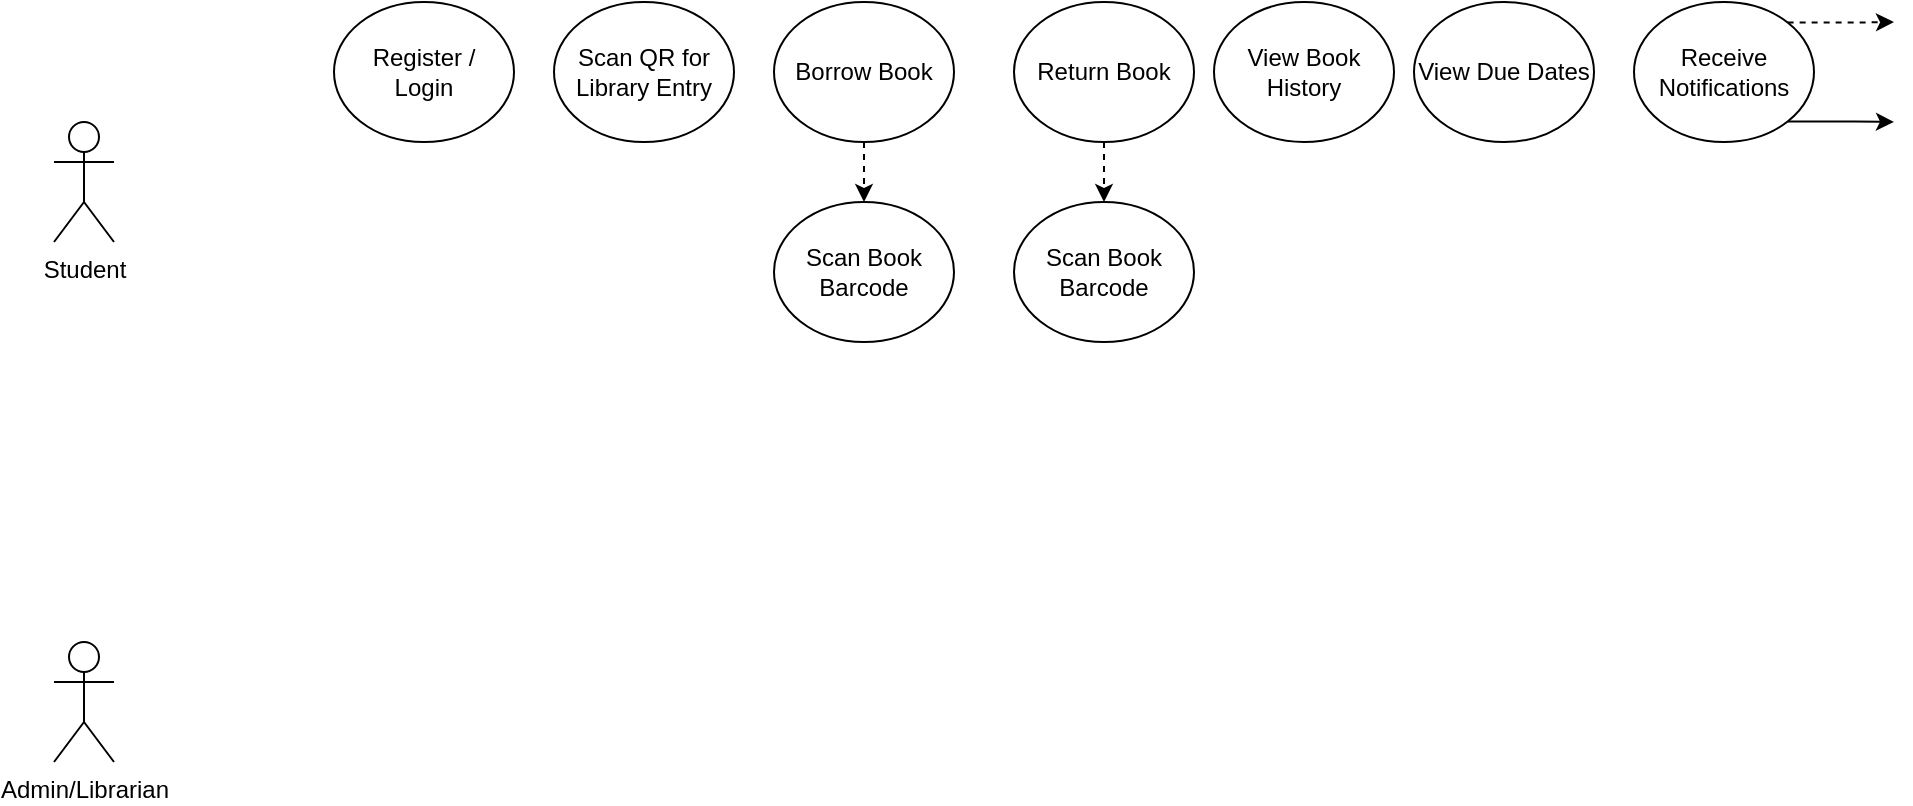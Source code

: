 <mxfile version="26.2.13">
  <diagram name="Page-1" id="paUp1CwUZgLKzcmMBPhS">
    <mxGraphModel dx="760" dy="447" grid="1" gridSize="10" guides="1" tooltips="1" connect="1" arrows="1" fold="1" page="1" pageScale="1" pageWidth="850" pageHeight="1100" math="0" shadow="0">
      <root>
        <mxCell id="0" />
        <mxCell id="1" parent="0" />
        <mxCell id="7htmvvLscnNH-VEx_-nR-1" value="Admin/Librarian" style="shape=umlActor;verticalLabelPosition=bottom;verticalAlign=top;html=1;outlineConnect=0;" vertex="1" parent="1">
          <mxGeometry x="130" y="360" width="30" height="60" as="geometry" />
        </mxCell>
        <mxCell id="7htmvvLscnNH-VEx_-nR-2" value="&lt;div&gt;Student&lt;/div&gt;" style="shape=umlActor;verticalLabelPosition=bottom;verticalAlign=top;html=1;outlineConnect=0;" vertex="1" parent="1">
          <mxGeometry x="130" y="100" width="30" height="60" as="geometry" />
        </mxCell>
        <mxCell id="7htmvvLscnNH-VEx_-nR-8" value="Register / &lt;br&gt;Login" style="ellipse;whiteSpace=wrap;html=1;" vertex="1" parent="1">
          <mxGeometry x="270" y="40" width="90" height="70" as="geometry" />
        </mxCell>
        <mxCell id="7htmvvLscnNH-VEx_-nR-11" value="Scan QR for Library Entry" style="ellipse;whiteSpace=wrap;html=1;" vertex="1" parent="1">
          <mxGeometry x="380" y="40" width="90" height="70" as="geometry" />
        </mxCell>
        <mxCell id="7htmvvLscnNH-VEx_-nR-13" style="edgeStyle=orthogonalEdgeStyle;rounded=0;orthogonalLoop=1;jettySize=auto;html=1;exitX=0.5;exitY=1;exitDx=0;exitDy=0;dashed=1;entryX=0.5;entryY=0;entryDx=0;entryDy=0;" edge="1" parent="1" source="7htmvvLscnNH-VEx_-nR-12" target="7htmvvLscnNH-VEx_-nR-15">
          <mxGeometry relative="1" as="geometry">
            <mxPoint x="535.286" y="170" as="targetPoint" />
          </mxGeometry>
        </mxCell>
        <mxCell id="7htmvvLscnNH-VEx_-nR-12" value="Borrow Book" style="ellipse;whiteSpace=wrap;html=1;" vertex="1" parent="1">
          <mxGeometry x="490" y="40" width="90" height="70" as="geometry" />
        </mxCell>
        <mxCell id="7htmvvLscnNH-VEx_-nR-15" value="Scan Book Barcode" style="ellipse;whiteSpace=wrap;html=1;" vertex="1" parent="1">
          <mxGeometry x="490" y="140" width="90" height="70" as="geometry" />
        </mxCell>
        <mxCell id="7htmvvLscnNH-VEx_-nR-18" style="edgeStyle=orthogonalEdgeStyle;rounded=0;orthogonalLoop=1;jettySize=auto;html=1;exitX=0.5;exitY=1;exitDx=0;exitDy=0;entryX=0.5;entryY=0;entryDx=0;entryDy=0;dashed=1;" edge="1" parent="1" source="7htmvvLscnNH-VEx_-nR-16" target="7htmvvLscnNH-VEx_-nR-17">
          <mxGeometry relative="1" as="geometry" />
        </mxCell>
        <mxCell id="7htmvvLscnNH-VEx_-nR-16" value="Return Book" style="ellipse;whiteSpace=wrap;html=1;" vertex="1" parent="1">
          <mxGeometry x="610" y="40" width="90" height="70" as="geometry" />
        </mxCell>
        <mxCell id="7htmvvLscnNH-VEx_-nR-17" value="Scan Book Barcode" style="ellipse;whiteSpace=wrap;html=1;" vertex="1" parent="1">
          <mxGeometry x="610" y="140" width="90" height="70" as="geometry" />
        </mxCell>
        <mxCell id="7htmvvLscnNH-VEx_-nR-19" value="View Book History" style="ellipse;whiteSpace=wrap;html=1;" vertex="1" parent="1">
          <mxGeometry x="710" y="40" width="90" height="70" as="geometry" />
        </mxCell>
        <mxCell id="7htmvvLscnNH-VEx_-nR-20" value="View Due Dates" style="ellipse;whiteSpace=wrap;html=1;" vertex="1" parent="1">
          <mxGeometry x="810" y="40" width="90" height="70" as="geometry" />
        </mxCell>
        <mxCell id="7htmvvLscnNH-VEx_-nR-22" style="edgeStyle=orthogonalEdgeStyle;rounded=0;orthogonalLoop=1;jettySize=auto;html=1;exitX=1;exitY=0;exitDx=0;exitDy=0;dashed=1;" edge="1" parent="1" source="7htmvvLscnNH-VEx_-nR-21">
          <mxGeometry relative="1" as="geometry">
            <mxPoint x="1050" y="50" as="targetPoint" />
          </mxGeometry>
        </mxCell>
        <mxCell id="7htmvvLscnNH-VEx_-nR-23" style="edgeStyle=orthogonalEdgeStyle;rounded=0;orthogonalLoop=1;jettySize=auto;html=1;exitX=1;exitY=1;exitDx=0;exitDy=0;" edge="1" parent="1" source="7htmvvLscnNH-VEx_-nR-21">
          <mxGeometry relative="1" as="geometry">
            <mxPoint x="1050" y="100" as="targetPoint" />
          </mxGeometry>
        </mxCell>
        <mxCell id="7htmvvLscnNH-VEx_-nR-21" value="Receive Notifications" style="ellipse;whiteSpace=wrap;html=1;" vertex="1" parent="1">
          <mxGeometry x="920" y="40" width="90" height="70" as="geometry" />
        </mxCell>
      </root>
    </mxGraphModel>
  </diagram>
</mxfile>
